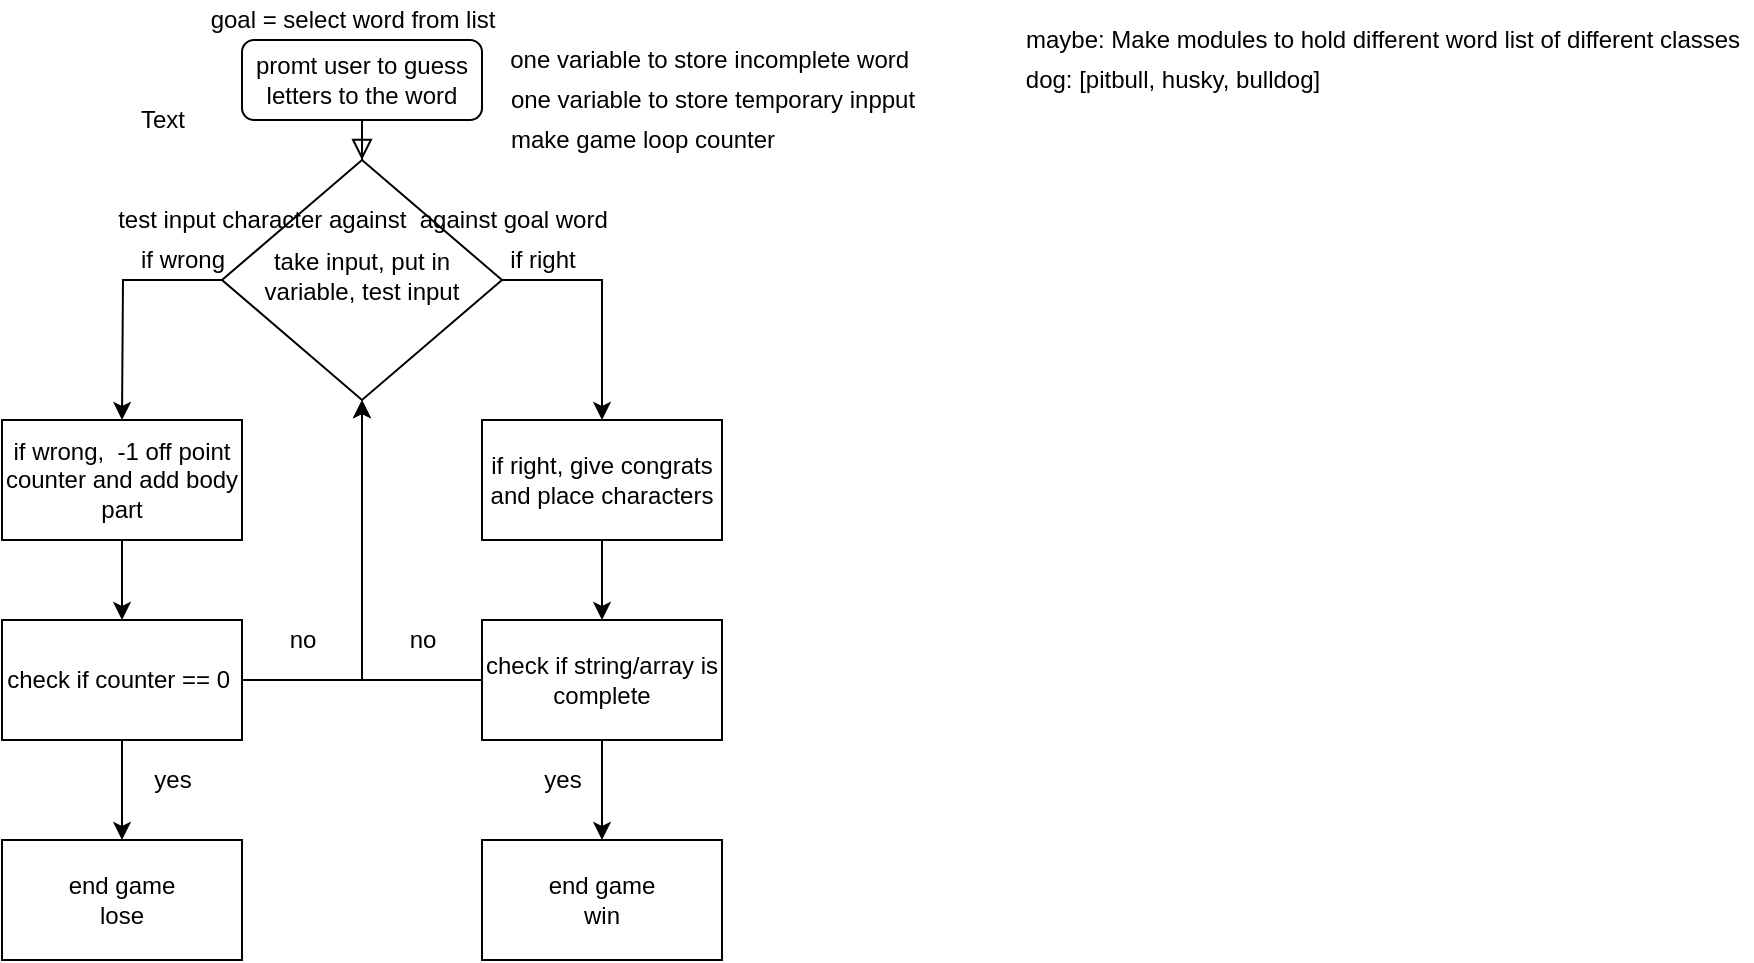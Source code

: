 <mxfile version="14.3.1" type="github">
  <diagram id="C5RBs43oDa-KdzZeNtuy" name="Page-1">
    <mxGraphModel dx="1695" dy="450" grid="1" gridSize="10" guides="1" tooltips="1" connect="1" arrows="1" fold="1" page="1" pageScale="1" pageWidth="827" pageHeight="1169" math="0" shadow="0">
      <root>
        <mxCell id="WIyWlLk6GJQsqaUBKTNV-0" />
        <mxCell id="WIyWlLk6GJQsqaUBKTNV-1" parent="WIyWlLk6GJQsqaUBKTNV-0" />
        <mxCell id="WIyWlLk6GJQsqaUBKTNV-2" value="" style="rounded=0;html=1;jettySize=auto;orthogonalLoop=1;fontSize=11;endArrow=block;endFill=0;endSize=8;strokeWidth=1;shadow=0;labelBackgroundColor=none;edgeStyle=orthogonalEdgeStyle;" parent="WIyWlLk6GJQsqaUBKTNV-1" source="WIyWlLk6GJQsqaUBKTNV-3" target="WIyWlLk6GJQsqaUBKTNV-6" edge="1">
          <mxGeometry relative="1" as="geometry" />
        </mxCell>
        <mxCell id="WIyWlLk6GJQsqaUBKTNV-3" value="promt user to guess letters to the word" style="rounded=1;whiteSpace=wrap;html=1;fontSize=12;glass=0;strokeWidth=1;shadow=0;" parent="WIyWlLk6GJQsqaUBKTNV-1" vertex="1">
          <mxGeometry x="100" y="20" width="120" height="40" as="geometry" />
        </mxCell>
        <mxCell id="3FLimIkiw7HOaTYnCDFZ-2" style="edgeStyle=orthogonalEdgeStyle;rounded=0;orthogonalLoop=1;jettySize=auto;html=1;exitX=0;exitY=0.5;exitDx=0;exitDy=0;" edge="1" parent="WIyWlLk6GJQsqaUBKTNV-1" source="WIyWlLk6GJQsqaUBKTNV-6">
          <mxGeometry relative="1" as="geometry">
            <mxPoint x="40" y="210" as="targetPoint" />
          </mxGeometry>
        </mxCell>
        <mxCell id="3FLimIkiw7HOaTYnCDFZ-6" style="edgeStyle=orthogonalEdgeStyle;rounded=0;orthogonalLoop=1;jettySize=auto;html=1;exitX=1;exitY=0.5;exitDx=0;exitDy=0;entryX=0.5;entryY=0;entryDx=0;entryDy=0;" edge="1" parent="WIyWlLk6GJQsqaUBKTNV-1" source="WIyWlLk6GJQsqaUBKTNV-6" target="3FLimIkiw7HOaTYnCDFZ-5">
          <mxGeometry relative="1" as="geometry" />
        </mxCell>
        <mxCell id="WIyWlLk6GJQsqaUBKTNV-6" value="take input, put in variable, test input" style="rhombus;whiteSpace=wrap;html=1;shadow=0;fontFamily=Helvetica;fontSize=12;align=center;strokeWidth=1;spacing=6;spacingTop=-4;" parent="WIyWlLk6GJQsqaUBKTNV-1" vertex="1">
          <mxGeometry x="90" y="80" width="140" height="120" as="geometry" />
        </mxCell>
        <mxCell id="3FLimIkiw7HOaTYnCDFZ-0" value="goal = select word from list" style="text;html=1;align=center;verticalAlign=middle;resizable=0;points=[];autosize=1;" vertex="1" parent="WIyWlLk6GJQsqaUBKTNV-1">
          <mxGeometry x="75" width="160" height="20" as="geometry" />
        </mxCell>
        <mxCell id="3FLimIkiw7HOaTYnCDFZ-3" value="Text" style="text;html=1;align=center;verticalAlign=middle;resizable=0;points=[];autosize=1;" vertex="1" parent="WIyWlLk6GJQsqaUBKTNV-1">
          <mxGeometry x="20" y="220" width="40" height="20" as="geometry" />
        </mxCell>
        <mxCell id="3FLimIkiw7HOaTYnCDFZ-8" style="edgeStyle=orthogonalEdgeStyle;rounded=0;orthogonalLoop=1;jettySize=auto;html=1;exitX=0.5;exitY=1;exitDx=0;exitDy=0;entryX=0.5;entryY=0;entryDx=0;entryDy=0;" edge="1" parent="WIyWlLk6GJQsqaUBKTNV-1" source="3FLimIkiw7HOaTYnCDFZ-4" target="3FLimIkiw7HOaTYnCDFZ-7">
          <mxGeometry relative="1" as="geometry" />
        </mxCell>
        <mxCell id="3FLimIkiw7HOaTYnCDFZ-4" value="if wrong,&amp;nbsp; -1 off point counter and add body part" style="whiteSpace=wrap;html=1;" vertex="1" parent="WIyWlLk6GJQsqaUBKTNV-1">
          <mxGeometry x="-20" y="210" width="120" height="60" as="geometry" />
        </mxCell>
        <mxCell id="3FLimIkiw7HOaTYnCDFZ-23" style="edgeStyle=orthogonalEdgeStyle;rounded=0;orthogonalLoop=1;jettySize=auto;html=1;exitX=0.5;exitY=1;exitDx=0;exitDy=0;entryX=0.5;entryY=0;entryDx=0;entryDy=0;" edge="1" parent="WIyWlLk6GJQsqaUBKTNV-1" source="3FLimIkiw7HOaTYnCDFZ-5" target="3FLimIkiw7HOaTYnCDFZ-15">
          <mxGeometry relative="1" as="geometry" />
        </mxCell>
        <mxCell id="3FLimIkiw7HOaTYnCDFZ-5" value="if right, give congrats and place characters" style="whiteSpace=wrap;html=1;" vertex="1" parent="WIyWlLk6GJQsqaUBKTNV-1">
          <mxGeometry x="220" y="210" width="120" height="60" as="geometry" />
        </mxCell>
        <mxCell id="3FLimIkiw7HOaTYnCDFZ-9" style="edgeStyle=orthogonalEdgeStyle;rounded=0;orthogonalLoop=1;jettySize=auto;html=1;exitX=1;exitY=0.5;exitDx=0;exitDy=0;entryX=0.5;entryY=1;entryDx=0;entryDy=0;" edge="1" parent="WIyWlLk6GJQsqaUBKTNV-1" source="3FLimIkiw7HOaTYnCDFZ-7" target="WIyWlLk6GJQsqaUBKTNV-6">
          <mxGeometry relative="1" as="geometry" />
        </mxCell>
        <mxCell id="3FLimIkiw7HOaTYnCDFZ-13" style="edgeStyle=orthogonalEdgeStyle;rounded=0;orthogonalLoop=1;jettySize=auto;html=1;exitX=0.5;exitY=1;exitDx=0;exitDy=0;entryX=0.5;entryY=0;entryDx=0;entryDy=0;" edge="1" parent="WIyWlLk6GJQsqaUBKTNV-1" source="3FLimIkiw7HOaTYnCDFZ-7" target="3FLimIkiw7HOaTYnCDFZ-12">
          <mxGeometry relative="1" as="geometry" />
        </mxCell>
        <mxCell id="3FLimIkiw7HOaTYnCDFZ-7" value="check if counter == 0&amp;nbsp;" style="whiteSpace=wrap;html=1;" vertex="1" parent="WIyWlLk6GJQsqaUBKTNV-1">
          <mxGeometry x="-20" y="310" width="120" height="60" as="geometry" />
        </mxCell>
        <mxCell id="3FLimIkiw7HOaTYnCDFZ-10" value="no" style="text;html=1;align=center;verticalAlign=middle;resizable=0;points=[];autosize=1;" vertex="1" parent="WIyWlLk6GJQsqaUBKTNV-1">
          <mxGeometry x="115" y="310" width="30" height="20" as="geometry" />
        </mxCell>
        <mxCell id="3FLimIkiw7HOaTYnCDFZ-11" value="yes" style="text;html=1;align=center;verticalAlign=middle;resizable=0;points=[];autosize=1;" vertex="1" parent="WIyWlLk6GJQsqaUBKTNV-1">
          <mxGeometry x="50" y="380" width="30" height="20" as="geometry" />
        </mxCell>
        <mxCell id="3FLimIkiw7HOaTYnCDFZ-12" value="end game&lt;br&gt;lose" style="whiteSpace=wrap;html=1;" vertex="1" parent="WIyWlLk6GJQsqaUBKTNV-1">
          <mxGeometry x="-20" y="420" width="120" height="60" as="geometry" />
        </mxCell>
        <mxCell id="3FLimIkiw7HOaTYnCDFZ-16" style="edgeStyle=orthogonalEdgeStyle;rounded=0;orthogonalLoop=1;jettySize=auto;html=1;exitX=0;exitY=0.5;exitDx=0;exitDy=0;entryX=0.5;entryY=1;entryDx=0;entryDy=0;" edge="1" parent="WIyWlLk6GJQsqaUBKTNV-1" source="3FLimIkiw7HOaTYnCDFZ-15" target="WIyWlLk6GJQsqaUBKTNV-6">
          <mxGeometry relative="1" as="geometry" />
        </mxCell>
        <mxCell id="3FLimIkiw7HOaTYnCDFZ-18" style="edgeStyle=orthogonalEdgeStyle;rounded=0;orthogonalLoop=1;jettySize=auto;html=1;exitX=0.5;exitY=1;exitDx=0;exitDy=0;" edge="1" parent="WIyWlLk6GJQsqaUBKTNV-1" source="3FLimIkiw7HOaTYnCDFZ-15">
          <mxGeometry relative="1" as="geometry">
            <mxPoint x="280" y="420" as="targetPoint" />
          </mxGeometry>
        </mxCell>
        <mxCell id="3FLimIkiw7HOaTYnCDFZ-15" value="check if string/array is complete" style="whiteSpace=wrap;html=1;" vertex="1" parent="WIyWlLk6GJQsqaUBKTNV-1">
          <mxGeometry x="220" y="310" width="120" height="60" as="geometry" />
        </mxCell>
        <mxCell id="3FLimIkiw7HOaTYnCDFZ-17" value="no" style="text;html=1;align=center;verticalAlign=middle;resizable=0;points=[];autosize=1;" vertex="1" parent="WIyWlLk6GJQsqaUBKTNV-1">
          <mxGeometry x="175" y="310" width="30" height="20" as="geometry" />
        </mxCell>
        <mxCell id="3FLimIkiw7HOaTYnCDFZ-19" value="end game&lt;br&gt;win" style="whiteSpace=wrap;html=1;" vertex="1" parent="WIyWlLk6GJQsqaUBKTNV-1">
          <mxGeometry x="220" y="420" width="120" height="60" as="geometry" />
        </mxCell>
        <mxCell id="3FLimIkiw7HOaTYnCDFZ-20" value="yes" style="text;html=1;align=center;verticalAlign=middle;resizable=0;points=[];autosize=1;" vertex="1" parent="WIyWlLk6GJQsqaUBKTNV-1">
          <mxGeometry x="245" y="380" width="30" height="20" as="geometry" />
        </mxCell>
        <mxCell id="3FLimIkiw7HOaTYnCDFZ-21" value="if right" style="text;html=1;align=center;verticalAlign=middle;resizable=0;points=[];autosize=1;" vertex="1" parent="WIyWlLk6GJQsqaUBKTNV-1">
          <mxGeometry x="225" y="120" width="50" height="20" as="geometry" />
        </mxCell>
        <mxCell id="3FLimIkiw7HOaTYnCDFZ-22" value="if wrong" style="text;html=1;align=center;verticalAlign=middle;resizable=0;points=[];autosize=1;" vertex="1" parent="WIyWlLk6GJQsqaUBKTNV-1">
          <mxGeometry x="40" y="120" width="60" height="20" as="geometry" />
        </mxCell>
        <mxCell id="3FLimIkiw7HOaTYnCDFZ-24" value="one variable to store incomplete word&amp;nbsp;" style="text;html=1;align=center;verticalAlign=middle;resizable=0;points=[];autosize=1;" vertex="1" parent="WIyWlLk6GJQsqaUBKTNV-1">
          <mxGeometry x="225" y="20" width="220" height="20" as="geometry" />
        </mxCell>
        <mxCell id="3FLimIkiw7HOaTYnCDFZ-25" value="one variable to store temporary inpput" style="text;html=1;align=center;verticalAlign=middle;resizable=0;points=[];autosize=1;" vertex="1" parent="WIyWlLk6GJQsqaUBKTNV-1">
          <mxGeometry x="225" y="40" width="220" height="20" as="geometry" />
        </mxCell>
        <mxCell id="3FLimIkiw7HOaTYnCDFZ-26" value="maybe: Make modules to hold different word list of different classes" style="text;html=1;align=center;verticalAlign=middle;resizable=0;points=[];autosize=1;" vertex="1" parent="WIyWlLk6GJQsqaUBKTNV-1">
          <mxGeometry x="485" y="10" width="370" height="20" as="geometry" />
        </mxCell>
        <mxCell id="3FLimIkiw7HOaTYnCDFZ-27" value="dog: [pitbull, husky, bulldog]" style="text;html=1;align=center;verticalAlign=middle;resizable=0;points=[];autosize=1;" vertex="1" parent="WIyWlLk6GJQsqaUBKTNV-1">
          <mxGeometry x="485" y="30" width="160" height="20" as="geometry" />
        </mxCell>
        <mxCell id="3FLimIkiw7HOaTYnCDFZ-28" value="test input character against&amp;nbsp; against goal word" style="text;html=1;align=center;verticalAlign=middle;resizable=0;points=[];autosize=1;" vertex="1" parent="WIyWlLk6GJQsqaUBKTNV-1">
          <mxGeometry x="30" y="100" width="260" height="20" as="geometry" />
        </mxCell>
        <mxCell id="3FLimIkiw7HOaTYnCDFZ-29" value="Text" style="text;html=1;align=center;verticalAlign=middle;resizable=0;points=[];autosize=1;" vertex="1" parent="WIyWlLk6GJQsqaUBKTNV-1">
          <mxGeometry x="40" y="50" width="40" height="20" as="geometry" />
        </mxCell>
        <mxCell id="3FLimIkiw7HOaTYnCDFZ-35" value="make game loop counter" style="text;html=1;align=center;verticalAlign=middle;resizable=0;points=[];autosize=1;" vertex="1" parent="WIyWlLk6GJQsqaUBKTNV-1">
          <mxGeometry x="225" y="60" width="150" height="20" as="geometry" />
        </mxCell>
      </root>
    </mxGraphModel>
  </diagram>
</mxfile>
